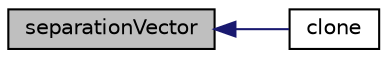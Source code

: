 digraph "separationVector"
{
  bgcolor="transparent";
  edge [fontname="Helvetica",fontsize="10",labelfontname="Helvetica",labelfontsize="10"];
  node [fontname="Helvetica",fontsize="10",shape=record];
  rankdir="LR";
  Node990 [label="separationVector",height=0.2,width=0.4,color="black", fillcolor="grey75", style="filled", fontcolor="black"];
  Node990 -> Node991 [dir="back",color="midnightblue",fontsize="10",style="solid",fontname="Helvetica"];
  Node991 [label="clone",height=0.2,width=0.4,color="black",URL="$a26077.html#afff6d4f7511147e0c8a4b8a5448296ec",tooltip="Construct and return a clone, resetting the face list. "];
}
